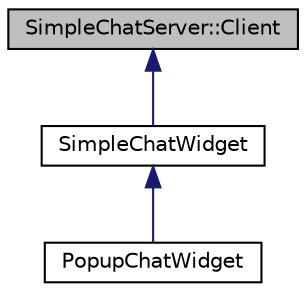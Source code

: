 digraph "SimpleChatServer::Client"
{
 // LATEX_PDF_SIZE
  edge [fontname="Helvetica",fontsize="10",labelfontname="Helvetica",labelfontsize="10"];
  node [fontname="Helvetica",fontsize="10",shape=record];
  Node1 [label="SimpleChatServer::Client",height=0.2,width=0.4,color="black", fillcolor="grey75", style="filled", fontcolor="black",tooltip=" "];
  Node1 -> Node2 [dir="back",color="midnightblue",fontsize="10",style="solid",fontname="Helvetica"];
  Node2 [label="SimpleChatWidget",height=0.2,width=0.4,color="black", fillcolor="white", style="filled",URL="$classSimpleChatWidget.html",tooltip="A self-contained chat widget."];
  Node2 -> Node3 [dir="back",color="midnightblue",fontsize="10",style="solid",fontname="Helvetica"];
  Node3 [label="PopupChatWidget",height=0.2,width=0.4,color="black", fillcolor="white", style="filled",URL="$classPopupChatWidget.html",tooltip="A popup chat widget."];
}
